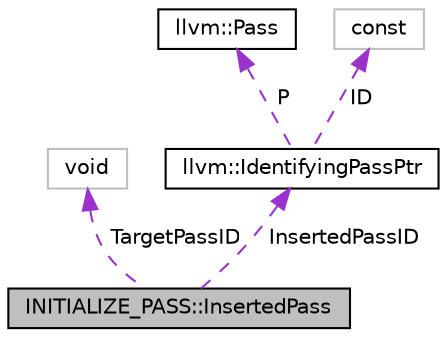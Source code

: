 digraph "INITIALIZE_PASS::InsertedPass"
{
 // LATEX_PDF_SIZE
  bgcolor="transparent";
  edge [fontname="Helvetica",fontsize="10",labelfontname="Helvetica",labelfontsize="10"];
  node [fontname="Helvetica",fontsize="10",shape=record];
  Node1 [label="INITIALIZE_PASS::InsertedPass",height=0.2,width=0.4,color="black", fillcolor="grey75", style="filled", fontcolor="black",tooltip=" "];
  Node2 -> Node1 [dir="back",color="darkorchid3",fontsize="10",style="dashed",label=" TargetPassID" ,fontname="Helvetica"];
  Node2 [label="void",height=0.2,width=0.4,color="grey75",tooltip=" "];
  Node3 -> Node1 [dir="back",color="darkorchid3",fontsize="10",style="dashed",label=" InsertedPassID" ,fontname="Helvetica"];
  Node3 [label="llvm::IdentifyingPassPtr",height=0.2,width=0.4,color="black",URL="$classllvm_1_1IdentifyingPassPtr.html",tooltip="Discriminated union of Pass ID types."];
  Node4 -> Node3 [dir="back",color="darkorchid3",fontsize="10",style="dashed",label=" P" ,fontname="Helvetica"];
  Node4 [label="llvm::Pass",height=0.2,width=0.4,color="black",URL="$classllvm_1_1Pass.html",tooltip="Pass interface - Implemented by all 'passes'."];
  Node5 -> Node3 [dir="back",color="darkorchid3",fontsize="10",style="dashed",label=" ID" ,fontname="Helvetica"];
  Node5 [label="const",height=0.2,width=0.4,color="grey75",tooltip=" "];
}
